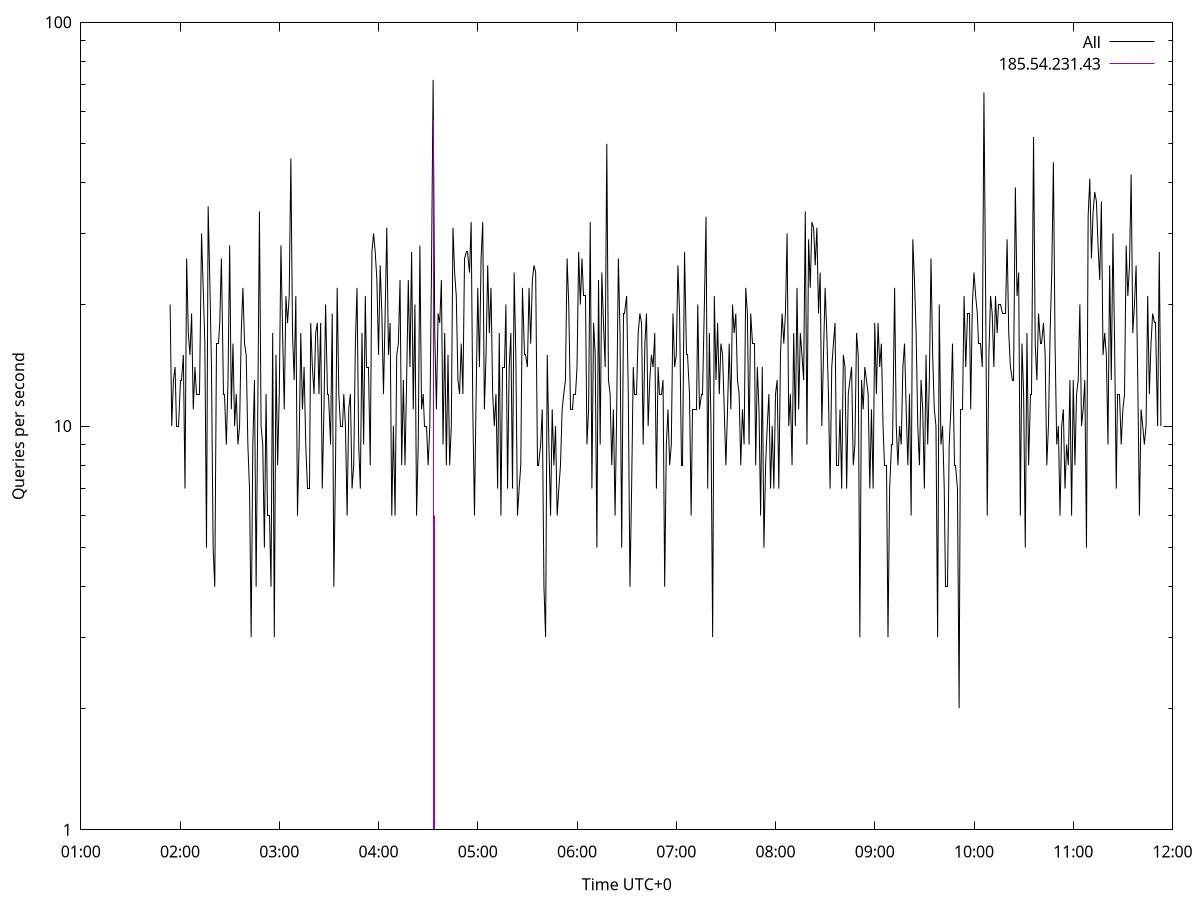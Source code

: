 set terminal pngcairo size 1024,768
set output 'Sun Jan  7 05:01:54 2024.png'
set ylabel 'Queries per second'
set xlabel 'Time UTC+0'
set xdata time
set timefmt "%s"
set log y
plot \
'-' using 1:2 linecolor 0 linetype 2 with lines title 'All', \
'-' using 1:2 linecolor 1 linetype 3 with impulses title "185.54.231.43"
1704578514 20
1704578515 10
1704578516 13
1704578517 14
1704578518 10
1704578519 10
1704578520 13
1704578521 13
1704578522 15
1704578523 7
1704578524 26
1704578525 17
1704578526 15
1704578527 19
1704578528 11
1704578529 14
1704578530 12
1704578531 12
1704578532 12
1704578533 30
1704578534 22
1704578535 16
1704578536 5
1704578537 35
1704578538 23
1704578539 14
1704578540 5
1704578541 4
1704578542 16
1704578543 16
1704578544 18
1704578545 26
1704578546 12
1704578547 12
1704578548 9
1704578549 13
1704578550 28
1704578551 11
1704578552 16
1704578553 10
1704578554 12
1704578555 9
1704578556 10
1704578557 17
1704578558 22
1704578559 16
1704578560 15
1704578561 9
1704578562 7
1704578563 3
1704578564 9
1704578565 13
1704578566 4
1704578567 11
1704578568 34
1704578569 10
1704578570 9
1704578571 5
1704578572 12
1704578573 6
1704578574 6
1704578575 4
1704578576 17
1704578577 3
1704578578 15
1704578579 8
1704578580 12
1704578581 28
1704578582 17
1704578583 11
1704578584 21
1704578585 18
1704578586 21
1704578587 46
1704578588 17
1704578589 13
1704578590 21
1704578591 6
1704578592 9
1704578593 17
1704578594 11
1704578595 14
1704578596 9
1704578597 7
1704578598 7
1704578599 18
1704578600 14
1704578601 12
1704578602 17
1704578603 18
1704578604 12
1704578605 18
1704578606 7
1704578607 11
1704578608 20
1704578609 12
1704578610 12
1704578611 9
1704578612 19
1704578613 4
1704578614 8
1704578615 22
1704578616 12
1704578617 10
1704578618 10
1704578619 12
1704578620 10
1704578621 6
1704578622 11
1704578623 12
1704578624 7
1704578625 8
1704578626 16
1704578627 22
1704578628 9
1704578629 7
1704578630 17
1704578631 9
1704578632 21
1704578633 14
1704578634 14
1704578635 8
1704578636 27
1704578637 30
1704578638 27
1704578639 23
1704578640 15
1704578641 25
1704578642 19
1704578643 12
1704578644 19
1704578645 31
1704578646 15
1704578647 18
1704578648 6
1704578649 10
1704578650 6
1704578651 15
1704578652 16
1704578653 23
1704578654 8
1704578655 13
1704578656 8
1704578657 13
1704578658 23
1704578659 14
1704578660 27
1704578661 11
1704578662 20
1704578663 6
1704578664 9
1704578665 28
1704578666 11
1704578667 12
1704578668 10
1704578669 10
1704578670 8
1704578671 10
1704578672 24
1704578673 72
1704578674 17
1704578675 11
1704578676 19
1704578677 18
1704578678 23
1704578679 9
1704578680 17
1704578681 8
1704578682 15
1704578683 8
1704578684 10
1704578685 31
1704578686 24
1704578687 21
1704578688 13
1704578689 12
1704578690 16
1704578691 12
1704578692 26
1704578693 27
1704578694 27
1704578695 24
1704578696 32
1704578697 11
1704578698 6
1704578699 12
1704578700 22
1704578701 14
1704578702 26
1704578703 32
1704578704 11
1704578705 15
1704578706 25
1704578707 17
1704578708 22
1704578709 12
1704578710 10
1704578711 12
1704578712 7
1704578713 17
1704578714 6
1704578715 14
1704578716 14
1704578717 20
1704578718 7
1704578719 14
1704578720 17
1704578721 7
1704578722 24
1704578723 15
1704578724 6
1704578725 7
1704578726 8
1704578727 22
1704578728 15
1704578729 15
1704578730 14
1704578731 22
1704578732 16
1704578733 23
1704578734 25
1704578735 24
1704578736 8
1704578737 8
1704578738 9
1704578739 11
1704578740 4
1704578741 3
1704578742 15
1704578743 9
1704578744 6
1704578745 11
1704578746 8
1704578747 10
1704578748 6
1704578749 7
1704578750 8
1704578751 11
1704578752 12
1704578753 13
1704578754 26
1704578755 20
1704578756 11
1704578757 11
1704578758 12
1704578759 12
1704578760 14
1704578761 27
1704578762 20
1704578763 26
1704578764 21
1704578765 21
1704578766 9
1704578767 11
1704578768 32
1704578769 7
1704578770 18
1704578771 15
1704578772 5
1704578773 23
1704578774 9
1704578775 24
1704578776 18
1704578777 14
1704578778 50
1704578779 13
1704578780 12
1704578781 8
1704578782 11
1704578783 6
1704578784 11
1704578785 26
1704578786 17
1704578787 5
1704578788 19
1704578789 19
1704578790 21
1704578791 12
1704578792 4
1704578793 7
1704578794 14
1704578795 12
1704578796 12
1704578797 17
1704578798 19
1704578799 18
1704578800 9
1704578801 16
1704578802 19
1704578803 10
1704578804 13
1704578805 15
1704578806 14
1704578807 17
1704578808 7
1704578809 14
1704578810 12
1704578811 12
1704578812 13
1704578813 4
1704578814 9
1704578815 11
1704578816 8
1704578817 9
1704578818 19
1704578819 14
1704578820 15
1704578821 25
1704578822 19
1704578823 8
1704578824 8
1704578825 27
1704578826 15
1704578827 15
1704578828 12
1704578829 6
1704578830 11
1704578831 11
1704578832 11
1704578833 20
1704578834 11
1704578835 12
1704578836 12
1704578837 20
1704578838 33
1704578839 7
1704578840 17
1704578841 10
1704578842 3
1704578843 21
1704578844 13
1704578845 18
1704578846 12
1704578847 16
1704578848 15
1704578849 11
1704578850 8
1704578851 11
1704578852 16
1704578853 11
1704578854 20
1704578855 17
1704578856 19
1704578857 13
1704578858 12
1704578859 8
1704578860 11
1704578861 9
1704578862 22
1704578863 19
1704578864 9
1704578865 19
1704578866 16
1704578867 16
1704578868 8
1704578869 14
1704578870 11
1704578871 6
1704578872 14
1704578873 5
1704578874 8
1704578875 10
1704578876 12
1704578877 7
1704578878 10
1704578879 7
1704578880 12
1704578881 13
1704578882 7
1704578883 15
1704578884 19
1704578885 16
1704578886 19
1704578887 30
1704578888 10
1704578889 12
1704578890 8
1704578891 17
1704578892 10
1704578893 22
1704578894 11
1704578895 17
1704578896 15
1704578897 13
1704578898 34
1704578899 9
1704578900 29
1704578901 22
1704578902 32
1704578903 31
1704578904 25
1704578905 31
1704578906 19
1704578907 24
1704578908 10
1704578909 15
1704578910 22
1704578911 17
1704578912 12
1704578913 7
1704578914 14
1704578915 16
1704578916 18
1704578917 8
1704578918 8
1704578919 11
1704578920 7
1704578921 15
1704578922 14
1704578923 7
1704578924 12
1704578925 13
1704578926 14
1704578927 8
1704578928 9
1704578929 17
1704578930 15
1704578931 3
1704578932 13
1704578933 11
1704578934 14
1704578935 13
1704578936 12
1704578937 7
1704578938 11
1704578939 7
1704578940 18
1704578941 12
1704578942 18
1704578943 14
1704578944 16
1704578945 10
1704578946 8
1704578947 8
1704578948 3
1704578949 7
1704578950 9
1704578951 9
1704578952 22
1704578953 10
1704578954 8
1704578955 10
1704578956 9
1704578957 14
1704578958 16
1704578959 11
1704578960 8
1704578961 12
1704578962 6
1704578963 29
1704578964 23
1704578965 17
1704578966 10
1704578967 8
1704578968 13
1704578969 11
1704578970 7
1704578971 15
1704578972 9
1704578973 13
1704578974 26
1704578975 15
1704578976 11
1704578977 10
1704578978 3
1704578979 20
1704578980 9
1704578981 10
1704578982 7
1704578983 4
1704578984 4
1704578985 9
1704578986 11
1704578987 16
1704578988 8
1704578989 8
1704578990 7
1704578991 2
1704578992 11
1704578993 11
1704578994 21
1704578995 14
1704578996 19
1704578997 19
1704578998 11
1704578999 20
1704579000 24
1704579001 21
1704579002 19
1704579003 16
1704579004 16
1704579005 14
1704579006 67
1704579007 22
1704579008 6
1704579009 15
1704579010 21
1704579011 19
1704579012 14
1704579013 21
1704579014 17
1704579015 20
1704579016 20
1704579017 19
1704579018 19
1704579019 19
1704579020 29
1704579021 17
1704579022 14
1704579023 13
1704579024 13
1704579025 39
1704579026 21
1704579027 24
1704579028 6
1704579029 16
1704579030 12
1704579031 5
1704579032 17
1704579033 8
1704579034 12
1704579035 12
1704579036 52
1704579037 16
1704579038 13
1704579039 19
1704579040 16
1704579041 16
1704579042 18
1704579043 15
1704579044 8
1704579045 10
1704579046 17
1704579047 24
1704579048 45
1704579049 16
1704579050 9
1704579051 10
1704579052 6
1704579053 10
1704579054 11
1704579055 7
1704579056 9
1704579057 8
1704579058 13
1704579059 6
1704579060 13
1704579061 8
1704579062 12
1704579063 13
1704579064 20
1704579065 10
1704579066 11
1704579067 13
1704579068 5
1704579069 33
1704579070 41
1704579071 26
1704579072 34
1704579073 38
1704579074 36
1704579075 28
1704579076 23
1704579077 36
1704579078 15
1704579079 17
1704579080 15
1704579081 9
1704579082 25
1704579083 13
1704579084 30
1704579085 16
1704579086 7
1704579087 12
1704579088 12
1704579089 9
1704579090 11
1704579091 12
1704579092 28
1704579093 21
1704579094 25
1704579095 42
1704579096 17
1704579097 20
1704579098 25
1704579099 13
1704579100 6
1704579101 11
1704579102 10
1704579103 9
1704579104 10
1704579105 21
1704579106 12
1704579107 16
1704579108 19
1704579109 18
1704579110 18
1704579111 10
1704579112 27
1704579113 10

e
1704578670 1
1704578673 57
1704578674 6

e
